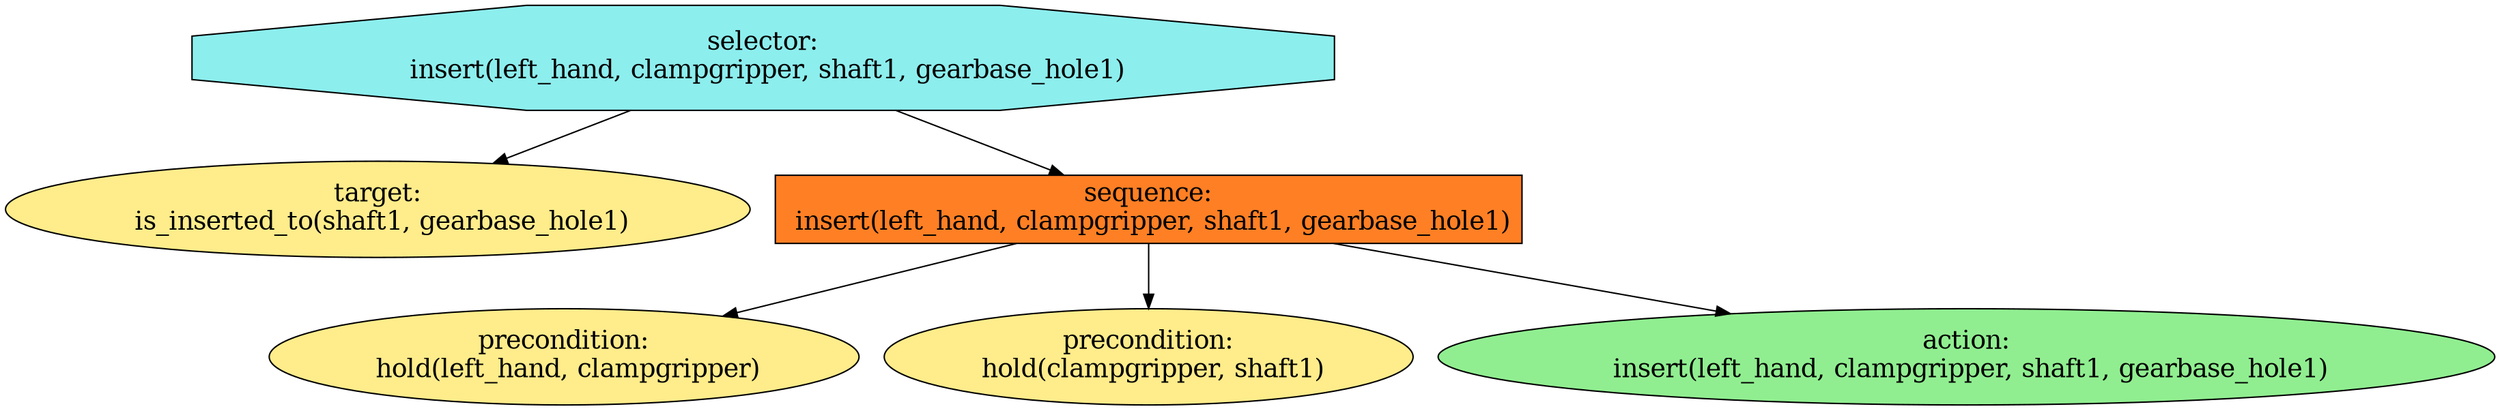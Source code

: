 digraph pastafarianism {
ordering=out;
graph [fontname="times-roman"];
node [fontname="times-roman"];
edge [fontname="times-roman"];
"selector:
 insert(left_hand, clampgripper, shaft1, gearbase_hole1)" [fillcolor=darkslategray2, fontcolor=black, fontsize=18, label="selector:
 insert(left_hand, clampgripper, shaft1, gearbase_hole1)", shape=octagon, style=filled];
"target:
 is_inserted_to(shaft1, gearbase_hole1)" [fillcolor=lightgoldenrod1, fontcolor=black, fontsize=18, label="target:
 is_inserted_to(shaft1, gearbase_hole1)", shape=ellipse, style=filled];
"selector:
 insert(left_hand, clampgripper, shaft1, gearbase_hole1)" -> "target:
 is_inserted_to(shaft1, gearbase_hole1)";
"sequence:
 insert(left_hand, clampgripper, shaft1, gearbase_hole1)" [fillcolor=chocolate1, fontcolor=black, fontsize=18, label="sequence:
 insert(left_hand, clampgripper, shaft1, gearbase_hole1)", shape=box, style=filled];
"selector:
 insert(left_hand, clampgripper, shaft1, gearbase_hole1)" -> "sequence:
 insert(left_hand, clampgripper, shaft1, gearbase_hole1)";
"precondition:
 hold(left_hand, clampgripper)" [fillcolor=lightgoldenrod1, fontcolor=black, fontsize=18, label="precondition:
 hold(left_hand, clampgripper)", shape=ellipse, style=filled];
"sequence:
 insert(left_hand, clampgripper, shaft1, gearbase_hole1)" -> "precondition:
 hold(left_hand, clampgripper)";
"precondition:
 hold(clampgripper, shaft1)" [fillcolor=lightgoldenrod1, fontcolor=black, fontsize=18, label="precondition:
 hold(clampgripper, shaft1)", shape=ellipse, style=filled];
"sequence:
 insert(left_hand, clampgripper, shaft1, gearbase_hole1)" -> "precondition:
 hold(clampgripper, shaft1)";
"action:
 insert(left_hand, clampgripper, shaft1, gearbase_hole1)" [fillcolor=lightgreen, fontcolor=black, fontsize=18, label="action:
 insert(left_hand, clampgripper, shaft1, gearbase_hole1)", shape=ellipse, style=filled];
"sequence:
 insert(left_hand, clampgripper, shaft1, gearbase_hole1)" -> "action:
 insert(left_hand, clampgripper, shaft1, gearbase_hole1)";
}
